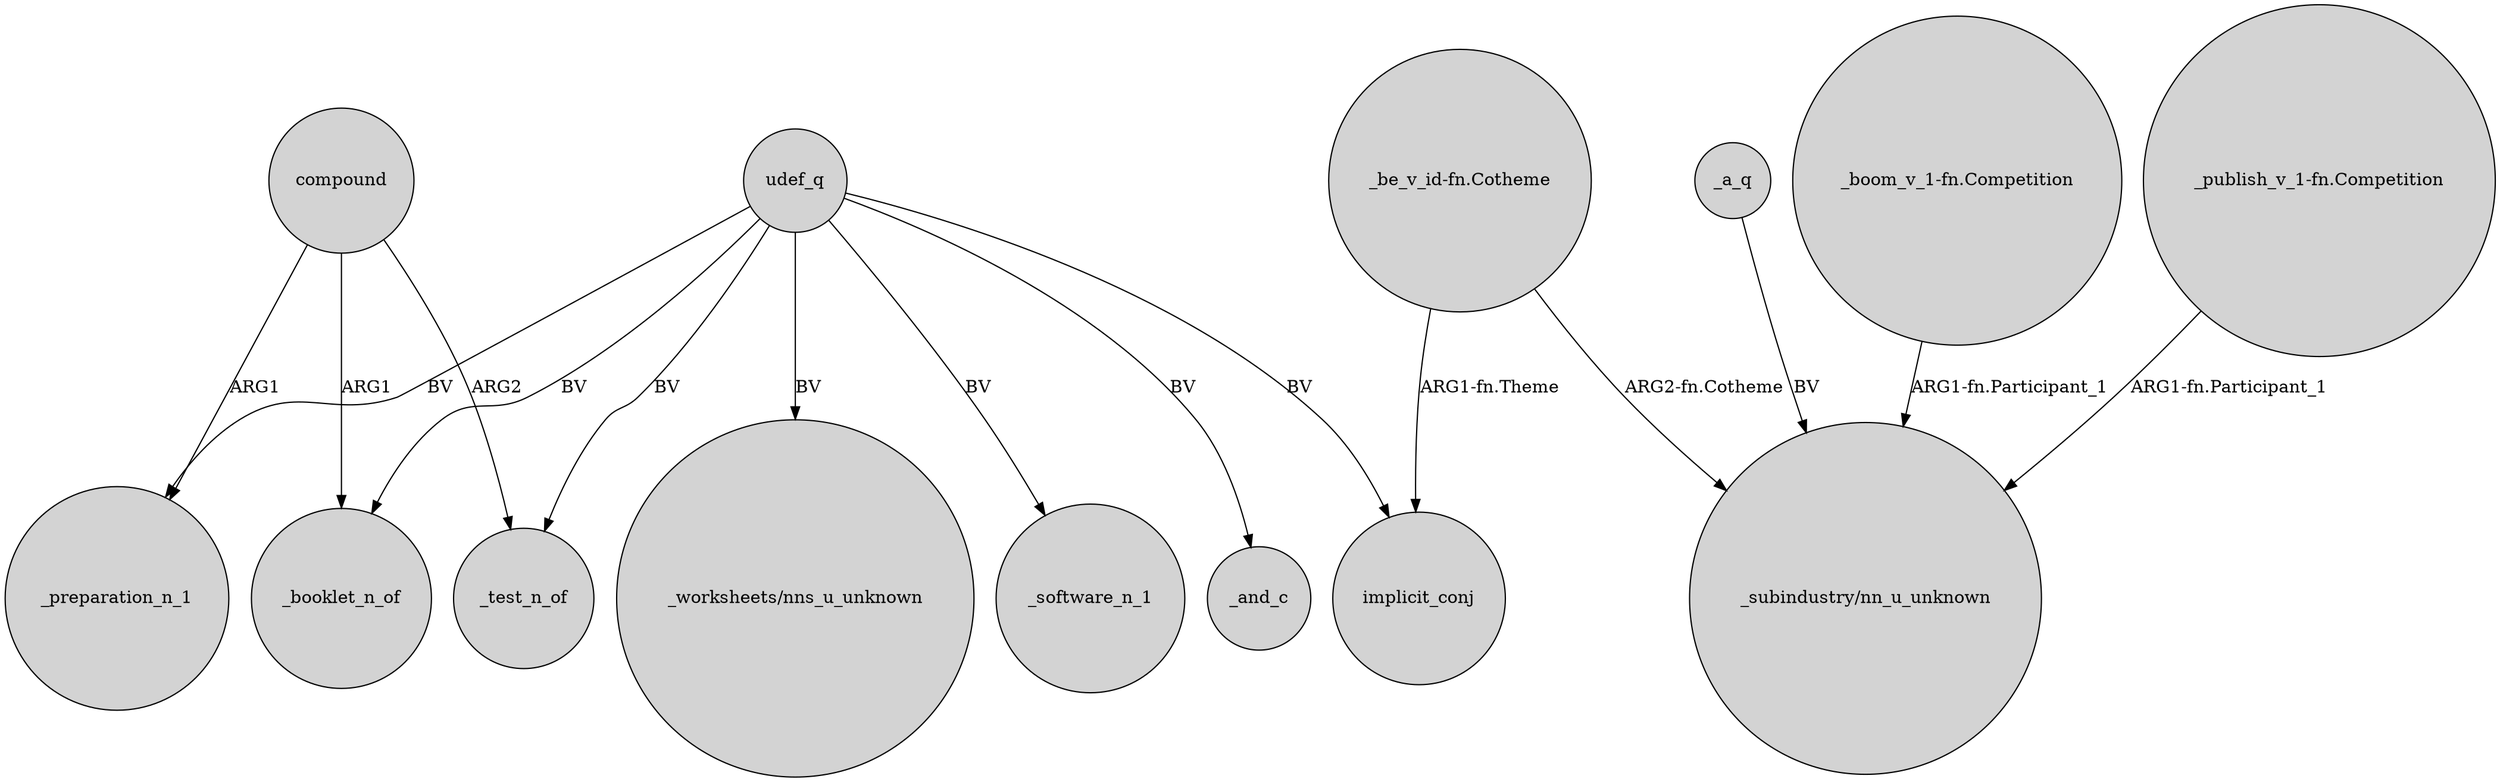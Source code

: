 digraph {
	node [shape=circle style=filled]
	compound -> _test_n_of [label=ARG2]
	udef_q -> "_worksheets/nns_u_unknown" [label=BV]
	"_be_v_id-fn.Cotheme" -> "_subindustry/nn_u_unknown" [label="ARG2-fn.Cotheme"]
	udef_q -> implicit_conj [label=BV]
	_a_q -> "_subindustry/nn_u_unknown" [label=BV]
	"_be_v_id-fn.Cotheme" -> implicit_conj [label="ARG1-fn.Theme"]
	compound -> _preparation_n_1 [label=ARG1]
	"_boom_v_1-fn.Competition" -> "_subindustry/nn_u_unknown" [label="ARG1-fn.Participant_1"]
	udef_q -> _software_n_1 [label=BV]
	compound -> _booklet_n_of [label=ARG1]
	udef_q -> _and_c [label=BV]
	udef_q -> _preparation_n_1 [label=BV]
	"_publish_v_1-fn.Competition" -> "_subindustry/nn_u_unknown" [label="ARG1-fn.Participant_1"]
	udef_q -> _test_n_of [label=BV]
	udef_q -> _booklet_n_of [label=BV]
}
